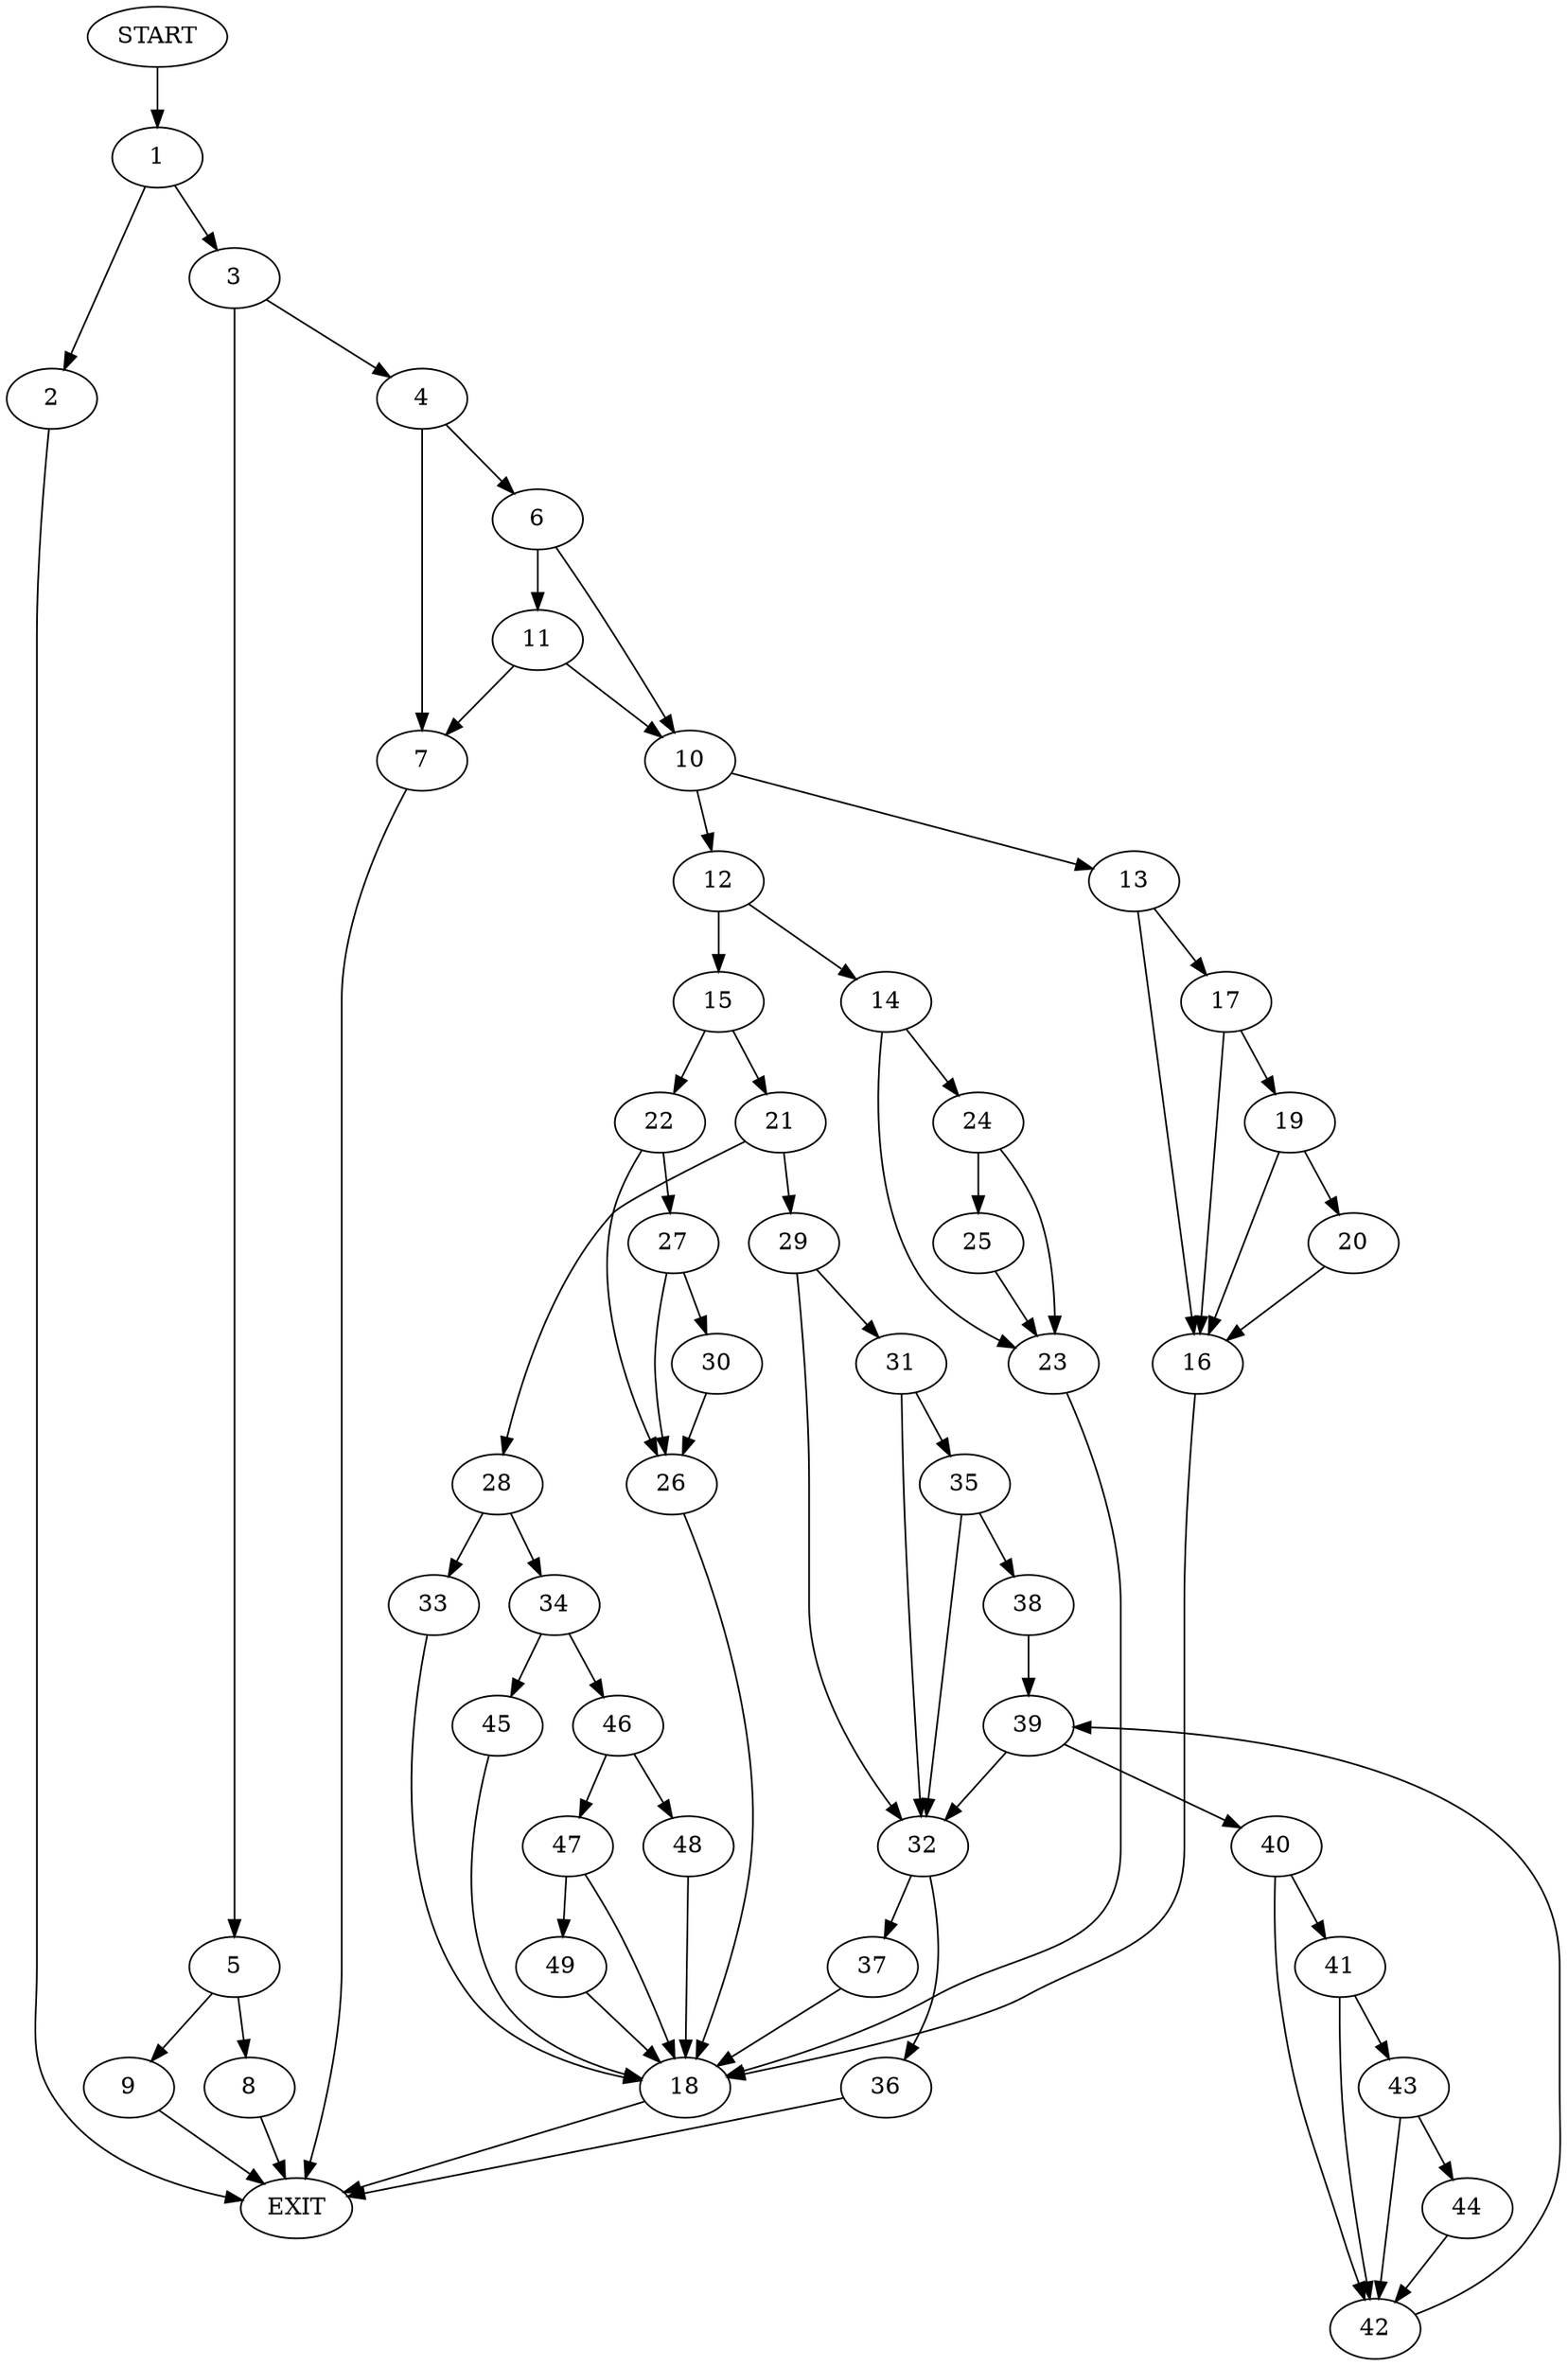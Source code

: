 digraph {
0 [label="START"]
50 [label="EXIT"]
0 -> 1
1 -> 2
1 -> 3
3 -> 4
3 -> 5
2 -> 50
4 -> 6
4 -> 7
5 -> 8
5 -> 9
9 -> 50
8 -> 50
6 -> 10
6 -> 11
7 -> 50
10 -> 12
10 -> 13
11 -> 10
11 -> 7
12 -> 14
12 -> 15
13 -> 16
13 -> 17
16 -> 18
17 -> 16
17 -> 19
19 -> 16
19 -> 20
20 -> 16
18 -> 50
15 -> 21
15 -> 22
14 -> 23
14 -> 24
23 -> 18
24 -> 25
24 -> 23
25 -> 23
22 -> 26
22 -> 27
21 -> 28
21 -> 29
26 -> 18
27 -> 30
27 -> 26
30 -> 26
29 -> 31
29 -> 32
28 -> 33
28 -> 34
31 -> 32
31 -> 35
32 -> 36
32 -> 37
35 -> 38
35 -> 32
38 -> 39
39 -> 40
39 -> 32
40 -> 41
40 -> 42
42 -> 39
41 -> 43
41 -> 42
43 -> 44
43 -> 42
44 -> 42
37 -> 18
36 -> 50
33 -> 18
34 -> 45
34 -> 46
45 -> 18
46 -> 47
46 -> 48
47 -> 49
47 -> 18
48 -> 18
49 -> 18
}
